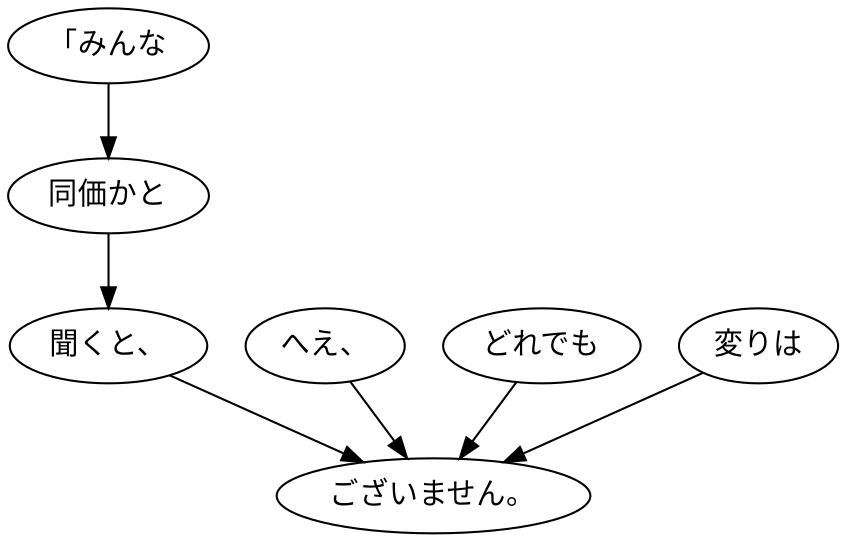 digraph graph8118 {
	node0 [label="「みんな"];
	node1 [label="同価かと"];
	node2 [label="聞くと、"];
	node3 [label="へえ、"];
	node4 [label="どれでも"];
	node5 [label="変りは"];
	node6 [label="ございません。"];
	node0 -> node1;
	node1 -> node2;
	node2 -> node6;
	node3 -> node6;
	node4 -> node6;
	node5 -> node6;
}
